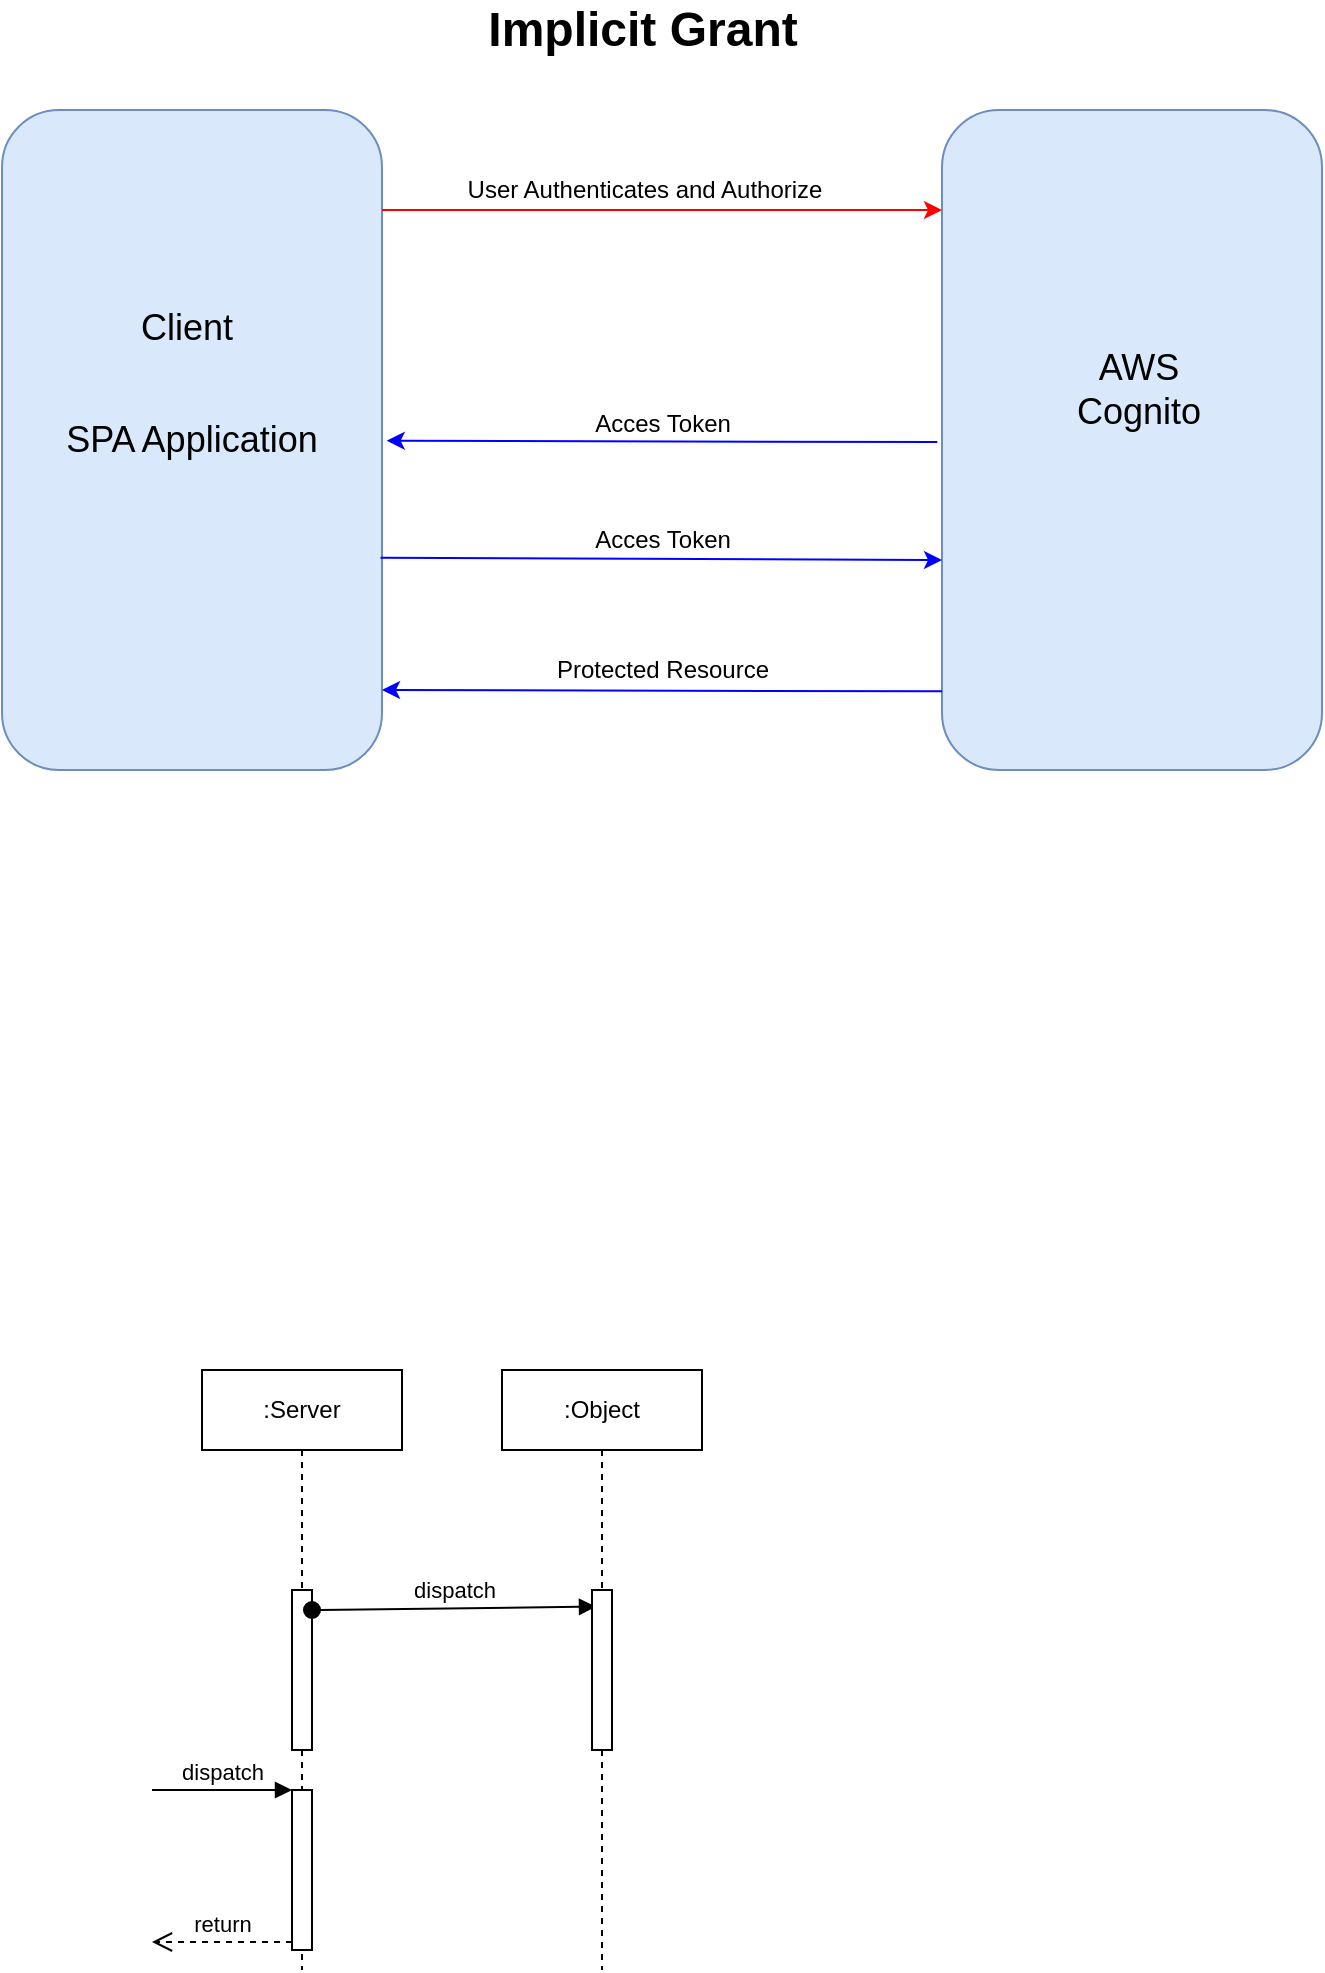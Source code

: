 <mxfile version="24.2.2" type="device" pages="8">
  <diagram id="WU4TLBCwN2MjciLSLVHm" name="Implicit Grant">
    <mxGraphModel dx="2074" dy="1140" grid="0" gridSize="10" guides="1" tooltips="1" connect="1" arrows="1" fold="1" page="1" pageScale="1" pageWidth="827" pageHeight="1169" math="0" shadow="0">
      <root>
        <mxCell id="0" />
        <mxCell id="1" parent="0" />
        <mxCell id="E_ul1PsjaQZuiFOFTuTr-2" value="&lt;font style=&quot;font-size: 18px&quot;&gt;SPA Application&lt;br&gt;&lt;/font&gt;" style="rounded=1;whiteSpace=wrap;html=1;fillColor=#dae8fc;strokeColor=#6c8ebf;" parent="1" vertex="1">
          <mxGeometry x="40" y="150" width="190" height="330" as="geometry" />
        </mxCell>
        <mxCell id="E_ul1PsjaQZuiFOFTuTr-17" value="" style="rounded=1;whiteSpace=wrap;html=1;fillColor=#dae8fc;strokeColor=#6c8ebf;" parent="1" vertex="1">
          <mxGeometry x="510" y="150" width="190" height="330" as="geometry" />
        </mxCell>
        <mxCell id="E_ul1PsjaQZuiFOFTuTr-18" value="" style="endArrow=classic;html=1;strokeColor=#FF0000;" parent="1" edge="1">
          <mxGeometry width="50" height="50" relative="1" as="geometry">
            <mxPoint x="230" y="200" as="sourcePoint" />
            <mxPoint x="510" y="200" as="targetPoint" />
          </mxGeometry>
        </mxCell>
        <mxCell id="E_ul1PsjaQZuiFOFTuTr-19" value="" style="endArrow=classic;html=1;strokeColor=#0000FF;entryX=1.014;entryY=0.389;entryDx=0;entryDy=0;entryPerimeter=0;exitX=-0.011;exitY=0.391;exitDx=0;exitDy=0;exitPerimeter=0;" parent="1" edge="1">
          <mxGeometry width="50" height="50" relative="1" as="geometry">
            <mxPoint x="507.62" y="316.03" as="sourcePoint" />
            <mxPoint x="232.37" y="315.37" as="targetPoint" />
          </mxGeometry>
        </mxCell>
        <mxCell id="E_ul1PsjaQZuiFOFTuTr-20" value="" style="endArrow=classic;html=1;strokeColor=#0000FF;exitX=0.996;exitY=0.633;exitDx=0;exitDy=0;exitPerimeter=0;" parent="1" edge="1">
          <mxGeometry width="50" height="50" relative="1" as="geometry">
            <mxPoint x="229.24" y="373.89" as="sourcePoint" />
            <mxPoint x="510" y="375" as="targetPoint" />
          </mxGeometry>
        </mxCell>
        <mxCell id="E_ul1PsjaQZuiFOFTuTr-22" value="" style="endArrow=classic;html=1;strokeColor=#0000FF;exitX=-0.011;exitY=0.391;exitDx=0;exitDy=0;exitPerimeter=0;" parent="1" edge="1">
          <mxGeometry width="50" height="50" relative="1" as="geometry">
            <mxPoint x="510.0" y="440.66" as="sourcePoint" />
            <mxPoint x="230" y="440" as="targetPoint" />
          </mxGeometry>
        </mxCell>
        <mxCell id="E_ul1PsjaQZuiFOFTuTr-23" value="User Authenticates and Authorize" style="text;html=1;align=center;verticalAlign=middle;resizable=0;points=[];autosize=1;strokeColor=none;fillColor=none;" parent="1" vertex="1">
          <mxGeometry x="267" y="181" width="187" height="18" as="geometry" />
        </mxCell>
        <mxCell id="E_ul1PsjaQZuiFOFTuTr-24" value="Acces Token" style="text;html=1;align=center;verticalAlign=middle;resizable=0;points=[];autosize=1;strokeColor=none;fillColor=none;" parent="1" vertex="1">
          <mxGeometry x="330" y="297" width="80" height="20" as="geometry" />
        </mxCell>
        <mxCell id="E_ul1PsjaQZuiFOFTuTr-25" value="Acces Token" style="text;html=1;align=center;verticalAlign=middle;resizable=0;points=[];autosize=1;strokeColor=none;fillColor=none;" parent="1" vertex="1">
          <mxGeometry x="330" y="355" width="80" height="20" as="geometry" />
        </mxCell>
        <mxCell id="E_ul1PsjaQZuiFOFTuTr-26" value="Protected Resource" style="text;html=1;align=center;verticalAlign=middle;resizable=0;points=[];autosize=1;strokeColor=none;fillColor=none;" parent="1" vertex="1">
          <mxGeometry x="310" y="420" width="120" height="20" as="geometry" />
        </mxCell>
        <mxCell id="E_ul1PsjaQZuiFOFTuTr-27" value="&lt;font style=&quot;font-size: 24px&quot;&gt;&lt;b&gt;Implicit Grant&lt;/b&gt;&lt;/font&gt;" style="text;html=1;align=center;verticalAlign=middle;resizable=0;points=[];autosize=1;strokeColor=none;fillColor=none;" parent="1" vertex="1">
          <mxGeometry x="275" y="100" width="170" height="20" as="geometry" />
        </mxCell>
        <mxCell id="E_ul1PsjaQZuiFOFTuTr-28" value=":Server&lt;br&gt;" style="shape=umlLifeline;perimeter=lifelinePerimeter;whiteSpace=wrap;html=1;container=1;collapsible=0;recursiveResize=0;outlineConnect=0;" parent="1" vertex="1">
          <mxGeometry x="140" y="780" width="100" height="300" as="geometry" />
        </mxCell>
        <mxCell id="E_ul1PsjaQZuiFOFTuTr-29" value="" style="html=1;points=[];perimeter=orthogonalPerimeter;" parent="E_ul1PsjaQZuiFOFTuTr-28" vertex="1">
          <mxGeometry x="45" y="110" width="10" height="80" as="geometry" />
        </mxCell>
        <mxCell id="E_ul1PsjaQZuiFOFTuTr-30" value="" style="html=1;points=[];perimeter=orthogonalPerimeter;" parent="E_ul1PsjaQZuiFOFTuTr-28" vertex="1">
          <mxGeometry x="45" y="210" width="10" height="80" as="geometry" />
        </mxCell>
        <mxCell id="E_ul1PsjaQZuiFOFTuTr-31" value="dispatch" style="html=1;verticalAlign=bottom;endArrow=block;entryX=0;entryY=0;strokeColor=default;" parent="E_ul1PsjaQZuiFOFTuTr-28" target="E_ul1PsjaQZuiFOFTuTr-30" edge="1">
          <mxGeometry relative="1" as="geometry">
            <mxPoint x="-25" y="210" as="sourcePoint" />
          </mxGeometry>
        </mxCell>
        <mxCell id="E_ul1PsjaQZuiFOFTuTr-32" value="return" style="html=1;verticalAlign=bottom;endArrow=open;dashed=1;endSize=8;exitX=0;exitY=0.95;strokeColor=default;" parent="E_ul1PsjaQZuiFOFTuTr-28" source="E_ul1PsjaQZuiFOFTuTr-30" edge="1">
          <mxGeometry relative="1" as="geometry">
            <mxPoint x="-25" y="286" as="targetPoint" />
          </mxGeometry>
        </mxCell>
        <mxCell id="E_ul1PsjaQZuiFOFTuTr-33" value="dispatch" style="html=1;verticalAlign=bottom;startArrow=oval;startFill=1;endArrow=block;startSize=8;strokeColor=default;entryX=0.2;entryY=0.104;entryDx=0;entryDy=0;entryPerimeter=0;" parent="E_ul1PsjaQZuiFOFTuTr-28" target="E_ul1PsjaQZuiFOFTuTr-35" edge="1">
          <mxGeometry width="60" relative="1" as="geometry">
            <mxPoint x="55" y="120" as="sourcePoint" />
            <mxPoint x="115" y="120" as="targetPoint" />
          </mxGeometry>
        </mxCell>
        <mxCell id="E_ul1PsjaQZuiFOFTuTr-34" value=":Object" style="shape=umlLifeline;perimeter=lifelinePerimeter;whiteSpace=wrap;html=1;container=1;collapsible=0;recursiveResize=0;outlineConnect=0;" parent="1" vertex="1">
          <mxGeometry x="290" y="780" width="100" height="300" as="geometry" />
        </mxCell>
        <mxCell id="E_ul1PsjaQZuiFOFTuTr-35" value="" style="html=1;points=[];perimeter=orthogonalPerimeter;" parent="E_ul1PsjaQZuiFOFTuTr-34" vertex="1">
          <mxGeometry x="45" y="110" width="10" height="80" as="geometry" />
        </mxCell>
        <mxCell id="2dSnChdag089g51c2Z33-2" value="&lt;br style=&quot;font-size: 18px&quot;&gt;&lt;span style=&quot;font-size: 18px&quot;&gt;AWS&lt;/span&gt;&lt;br style=&quot;font-size: 18px&quot;&gt;&lt;span style=&quot;font-size: 18px&quot;&gt;Cognito&lt;/span&gt;" style="text;html=1;align=center;verticalAlign=middle;resizable=0;points=[];autosize=1;strokeColor=none;fillColor=none;" parent="1" vertex="1">
          <mxGeometry x="572" y="258" width="72" height="50" as="geometry" />
        </mxCell>
        <mxCell id="NfvZvnEZ1sGbmFYEAAwb-1" value="&lt;font style=&quot;font-size: 18px&quot;&gt;Client&lt;/font&gt;" style="text;html=1;align=center;verticalAlign=middle;resizable=0;points=[];autosize=1;strokeColor=none;fillColor=none;" parent="1" vertex="1">
          <mxGeometry x="104" y="249" width="56" height="20" as="geometry" />
        </mxCell>
      </root>
    </mxGraphModel>
  </diagram>
  <diagram id="grzEVSpgDbRfuqq6brSb" name="Client Credentials Grant">
    <mxGraphModel dx="2062" dy="1161" grid="0" gridSize="10" guides="1" tooltips="1" connect="1" arrows="1" fold="1" page="1" pageScale="1" pageWidth="827" pageHeight="1169" math="0" shadow="0">
      <root>
        <mxCell id="WONbDFSyHZjejAyLg7Vt-0" />
        <mxCell id="WONbDFSyHZjejAyLg7Vt-1" parent="WONbDFSyHZjejAyLg7Vt-0" />
        <mxCell id="6TvnOlB_3IsIbzpWUDTl-0" value="&lt;font style=&quot;font-size: 18px&quot;&gt;CLI/API&lt;br&gt;&lt;br&gt;&lt;/font&gt;" style="rounded=1;whiteSpace=wrap;html=1;fillColor=#dae8fc;strokeColor=#6c8ebf;" parent="WONbDFSyHZjejAyLg7Vt-1" vertex="1">
          <mxGeometry x="40" y="150" width="190" height="330" as="geometry" />
        </mxCell>
        <mxCell id="6TvnOlB_3IsIbzpWUDTl-1" value="&lt;font style=&quot;font-size: 18px&quot;&gt;AWS&lt;br&gt;Cognito&lt;/font&gt;" style="rounded=1;whiteSpace=wrap;html=1;fillColor=#dae8fc;strokeColor=#6c8ebf;" parent="WONbDFSyHZjejAyLg7Vt-1" vertex="1">
          <mxGeometry x="510" y="150" width="190" height="330" as="geometry" />
        </mxCell>
        <mxCell id="6TvnOlB_3IsIbzpWUDTl-2" value="" style="endArrow=classic;html=1;strokeColor=#FF0000;" parent="WONbDFSyHZjejAyLg7Vt-1" edge="1">
          <mxGeometry width="50" height="50" relative="1" as="geometry">
            <mxPoint x="230" y="200" as="sourcePoint" />
            <mxPoint x="510" y="200" as="targetPoint" />
          </mxGeometry>
        </mxCell>
        <mxCell id="6TvnOlB_3IsIbzpWUDTl-3" value="" style="endArrow=classic;html=1;strokeColor=#FF0000;entryX=1.014;entryY=0.389;entryDx=0;entryDy=0;entryPerimeter=0;exitX=-0.011;exitY=0.391;exitDx=0;exitDy=0;exitPerimeter=0;" parent="WONbDFSyHZjejAyLg7Vt-1" source="6TvnOlB_3IsIbzpWUDTl-1" target="6TvnOlB_3IsIbzpWUDTl-0" edge="1">
          <mxGeometry width="50" height="50" relative="1" as="geometry">
            <mxPoint x="330" y="320" as="sourcePoint" />
            <mxPoint x="380" y="270" as="targetPoint" />
          </mxGeometry>
        </mxCell>
        <mxCell id="6TvnOlB_3IsIbzpWUDTl-4" value="" style="endArrow=classic;html=1;strokeColor=#0000FF;exitX=0.996;exitY=0.633;exitDx=0;exitDy=0;exitPerimeter=0;" parent="WONbDFSyHZjejAyLg7Vt-1" source="6TvnOlB_3IsIbzpWUDTl-0" edge="1">
          <mxGeometry width="50" height="50" relative="1" as="geometry">
            <mxPoint x="235" y="360" as="sourcePoint" />
            <mxPoint x="510" y="360" as="targetPoint" />
          </mxGeometry>
        </mxCell>
        <mxCell id="6TvnOlB_3IsIbzpWUDTl-5" value="" style="endArrow=classic;html=1;strokeColor=#0000FF;exitX=-0.011;exitY=0.391;exitDx=0;exitDy=0;exitPerimeter=0;" parent="WONbDFSyHZjejAyLg7Vt-1" edge="1">
          <mxGeometry width="50" height="50" relative="1" as="geometry">
            <mxPoint x="510" y="440.66" as="sourcePoint" />
            <mxPoint x="230" y="440" as="targetPoint" />
          </mxGeometry>
        </mxCell>
        <mxCell id="6TvnOlB_3IsIbzpWUDTl-6" value="AWS Client Credentials" style="text;html=1;align=center;verticalAlign=middle;resizable=0;points=[];autosize=1;strokeColor=none;fillColor=none;" parent="WONbDFSyHZjejAyLg7Vt-1" vertex="1">
          <mxGeometry x="290" y="180" width="140" height="20" as="geometry" />
        </mxCell>
        <mxCell id="6TvnOlB_3IsIbzpWUDTl-7" value="Acces Token" style="text;html=1;align=center;verticalAlign=middle;resizable=0;points=[];autosize=1;strokeColor=none;fillColor=none;" parent="WONbDFSyHZjejAyLg7Vt-1" vertex="1">
          <mxGeometry x="320" y="260" width="80" height="20" as="geometry" />
        </mxCell>
        <mxCell id="6TvnOlB_3IsIbzpWUDTl-8" value="Acces Token" style="text;html=1;align=center;verticalAlign=middle;resizable=0;points=[];autosize=1;strokeColor=none;fillColor=none;" parent="WONbDFSyHZjejAyLg7Vt-1" vertex="1">
          <mxGeometry x="330" y="340" width="80" height="20" as="geometry" />
        </mxCell>
        <mxCell id="6TvnOlB_3IsIbzpWUDTl-9" value="Protected Resource" style="text;html=1;align=center;verticalAlign=middle;resizable=0;points=[];autosize=1;strokeColor=none;fillColor=none;" parent="WONbDFSyHZjejAyLg7Vt-1" vertex="1">
          <mxGeometry x="310" y="420" width="120" height="20" as="geometry" />
        </mxCell>
        <mxCell id="6TvnOlB_3IsIbzpWUDTl-10" value="&lt;font style=&quot;font-size: 24px&quot;&gt;&lt;b&gt;Client Credentials Grant&lt;/b&gt;&lt;/font&gt;" style="text;html=1;align=center;verticalAlign=middle;resizable=0;points=[];autosize=1;strokeColor=none;fillColor=none;" parent="WONbDFSyHZjejAyLg7Vt-1" vertex="1">
          <mxGeometry x="220" y="100" width="290" height="20" as="geometry" />
        </mxCell>
        <mxCell id="1j7E34BFy6xpnISXkEu1-0" value="&lt;font style=&quot;font-size: 18px&quot;&gt;Client&lt;/font&gt;" style="text;html=1;align=center;verticalAlign=middle;resizable=0;points=[];autosize=1;strokeColor=none;fillColor=none;" parent="WONbDFSyHZjejAyLg7Vt-1" vertex="1">
          <mxGeometry x="104" y="221" width="56" height="20" as="geometry" />
        </mxCell>
      </root>
    </mxGraphModel>
  </diagram>
  <diagram id="7tGBaHXtMC3OZNAuRk7N" name="Authorization Code Grant">
    <mxGraphModel dx="2314" dy="1140" grid="0" gridSize="10" guides="1" tooltips="1" connect="1" arrows="1" fold="1" page="1" pageScale="1" pageWidth="827" pageHeight="1169" math="0" shadow="0">
      <root>
        <mxCell id="jfdKeatXV6GWEacuqLI3-0" />
        <mxCell id="jfdKeatXV6GWEacuqLI3-1" parent="jfdKeatXV6GWEacuqLI3-0" />
        <mxCell id="jfdKeatXV6GWEacuqLI3-2" value="&lt;font style=&quot;font-size: 18px&quot;&gt;Server App&lt;br&gt;&lt;/font&gt;" style="rounded=1;whiteSpace=wrap;html=1;fillColor=#dae8fc;strokeColor=#6c8ebf;" parent="jfdKeatXV6GWEacuqLI3-1" vertex="1">
          <mxGeometry x="40" y="150" width="190" height="450" as="geometry" />
        </mxCell>
        <mxCell id="jfdKeatXV6GWEacuqLI3-3" value="&lt;font style=&quot;font-size: 18px&quot;&gt;AWS&lt;br&gt;Cognito&lt;/font&gt;" style="rounded=1;whiteSpace=wrap;html=1;fillColor=#dae8fc;strokeColor=#6c8ebf;" parent="jfdKeatXV6GWEacuqLI3-1" vertex="1">
          <mxGeometry x="510" y="150" width="190" height="450" as="geometry" />
        </mxCell>
        <mxCell id="jfdKeatXV6GWEacuqLI3-4" value="" style="endArrow=classic;html=1;strokeColor=#FF0000;" parent="jfdKeatXV6GWEacuqLI3-1" edge="1">
          <mxGeometry width="50" height="50" relative="1" as="geometry">
            <mxPoint x="230" y="200" as="sourcePoint" />
            <mxPoint x="510" y="200" as="targetPoint" />
          </mxGeometry>
        </mxCell>
        <mxCell id="jfdKeatXV6GWEacuqLI3-5" value="" style="endArrow=classic;html=1;strokeColor=#FF0000;" parent="jfdKeatXV6GWEacuqLI3-1" edge="1">
          <mxGeometry width="50" height="50" relative="1" as="geometry">
            <mxPoint x="508" y="260" as="sourcePoint" />
            <mxPoint x="230" y="260" as="targetPoint" />
          </mxGeometry>
        </mxCell>
        <mxCell id="jfdKeatXV6GWEacuqLI3-6" value="" style="endArrow=classic;html=1;strokeColor=#0000FF;exitX=1.007;exitY=0.467;exitDx=0;exitDy=0;exitPerimeter=0;" parent="jfdKeatXV6GWEacuqLI3-1" source="jfdKeatXV6GWEacuqLI3-2" edge="1">
          <mxGeometry width="50" height="50" relative="1" as="geometry">
            <mxPoint x="235" y="360" as="sourcePoint" />
            <mxPoint x="510" y="360" as="targetPoint" />
          </mxGeometry>
        </mxCell>
        <mxCell id="jfdKeatXV6GWEacuqLI3-7" value="" style="endArrow=classic;html=1;strokeColor=#0000FF;exitX=-0.011;exitY=0.391;exitDx=0;exitDy=0;exitPerimeter=0;" parent="jfdKeatXV6GWEacuqLI3-1" edge="1">
          <mxGeometry width="50" height="50" relative="1" as="geometry">
            <mxPoint x="510" y="410.66" as="sourcePoint" />
            <mxPoint x="230" y="410" as="targetPoint" />
          </mxGeometry>
        </mxCell>
        <mxCell id="jfdKeatXV6GWEacuqLI3-8" value="User authenticates and authorize" style="text;html=1;align=center;verticalAlign=middle;resizable=0;points=[];autosize=1;strokeColor=none;fillColor=none;" parent="jfdKeatXV6GWEacuqLI3-1" vertex="1">
          <mxGeometry x="268" y="181" width="186" height="18" as="geometry" />
        </mxCell>
        <mxCell id="jfdKeatXV6GWEacuqLI3-9" value="Client Credentials +&lt;br&gt;Authorization Code" style="text;html=1;align=center;verticalAlign=middle;resizable=0;points=[];autosize=1;strokeColor=none;fillColor=none;" parent="jfdKeatXV6GWEacuqLI3-1" vertex="1">
          <mxGeometry x="300" y="330" width="120" height="30" as="geometry" />
        </mxCell>
        <mxCell id="jfdKeatXV6GWEacuqLI3-10" value="Acces Token" style="text;html=1;align=center;verticalAlign=middle;resizable=0;points=[];autosize=1;strokeColor=none;fillColor=none;" parent="jfdKeatXV6GWEacuqLI3-1" vertex="1">
          <mxGeometry x="320" y="390" width="80" height="20" as="geometry" />
        </mxCell>
        <mxCell id="jfdKeatXV6GWEacuqLI3-11" value="Protected Resource" style="text;html=1;align=center;verticalAlign=middle;resizable=0;points=[];autosize=1;strokeColor=none;fillColor=none;" parent="jfdKeatXV6GWEacuqLI3-1" vertex="1">
          <mxGeometry x="300" y="520" width="120" height="20" as="geometry" />
        </mxCell>
        <mxCell id="jfdKeatXV6GWEacuqLI3-12" value="&lt;font style=&quot;font-size: 24px&quot;&gt;&lt;b&gt;Authorization Code Grant&lt;/b&gt;&lt;/font&gt;" style="text;html=1;align=center;verticalAlign=middle;resizable=0;points=[];autosize=1;strokeColor=none;fillColor=none;" parent="jfdKeatXV6GWEacuqLI3-1" vertex="1">
          <mxGeometry x="205" y="100" width="310" height="20" as="geometry" />
        </mxCell>
        <mxCell id="5fZlUjq5L_SKrfz0E41F-1" value="Code" style="text;html=1;align=center;verticalAlign=middle;resizable=0;points=[];autosize=1;strokeColor=none;fillColor=none;" parent="jfdKeatXV6GWEacuqLI3-1" vertex="1">
          <mxGeometry x="340" y="240" width="40" height="20" as="geometry" />
        </mxCell>
        <mxCell id="AKrex48wg5Jr1Av0gX6V-0" value="" style="endArrow=classic;html=1;strokeColor=#006600;exitX=1.007;exitY=0.467;exitDx=0;exitDy=0;exitPerimeter=0;" parent="jfdKeatXV6GWEacuqLI3-1" edge="1">
          <mxGeometry width="50" height="50" relative="1" as="geometry">
            <mxPoint x="230.0" y="490.15" as="sourcePoint" />
            <mxPoint x="508.67" y="490" as="targetPoint" />
          </mxGeometry>
        </mxCell>
        <mxCell id="AKrex48wg5Jr1Av0gX6V-1" value="Acces Token" style="text;html=1;align=center;verticalAlign=middle;resizable=0;points=[];autosize=1;strokeColor=none;fillColor=none;" parent="jfdKeatXV6GWEacuqLI3-1" vertex="1">
          <mxGeometry x="320" y="470" width="80" height="20" as="geometry" />
        </mxCell>
        <mxCell id="AKrex48wg5Jr1Av0gX6V-2" value="" style="endArrow=classic;html=1;strokeColor=#006600;exitX=-0.011;exitY=0.391;exitDx=0;exitDy=0;exitPerimeter=0;" parent="jfdKeatXV6GWEacuqLI3-1" edge="1">
          <mxGeometry width="50" height="50" relative="1" as="geometry">
            <mxPoint x="510" y="540.66" as="sourcePoint" />
            <mxPoint x="230" y="540" as="targetPoint" />
          </mxGeometry>
        </mxCell>
        <mxCell id="Qg4W7Hjjr-MGt9oiY5fB-0" value="&lt;font style=&quot;font-size: 18px&quot;&gt;Client&lt;/font&gt;" style="text;html=1;align=center;verticalAlign=middle;resizable=0;points=[];autosize=1;strokeColor=none;fillColor=none;" parent="jfdKeatXV6GWEacuqLI3-1" vertex="1">
          <mxGeometry x="101" y="281" width="56" height="20" as="geometry" />
        </mxCell>
      </root>
    </mxGraphModel>
  </diagram>
  <diagram id="HDricgUZGTZe4mkTwo1Q" name="SRP">
    <mxGraphModel dx="2062" dy="1161" grid="0" gridSize="10" guides="1" tooltips="1" connect="1" arrows="1" fold="1" page="1" pageScale="1" pageWidth="827" pageHeight="1169" math="0" shadow="0">
      <root>
        <mxCell id="Ple8CoWQ17N0Hujbi1DR-0" />
        <mxCell id="Ple8CoWQ17N0Hujbi1DR-1" parent="Ple8CoWQ17N0Hujbi1DR-0" />
        <mxCell id="rMYgslC1pZNcyTpKd_zM-0" value="&lt;font style=&quot;font-size: 18px&quot;&gt;&lt;br&gt;&lt;/font&gt;" style="rounded=1;whiteSpace=wrap;html=1;fillColor=#dae8fc;strokeColor=#6c8ebf;" parent="Ple8CoWQ17N0Hujbi1DR-1" vertex="1">
          <mxGeometry x="40" y="150" width="190" height="340" as="geometry" />
        </mxCell>
        <mxCell id="rMYgslC1pZNcyTpKd_zM-1" value="" style="rounded=1;whiteSpace=wrap;html=1;fillColor=#dae8fc;strokeColor=#6c8ebf;" parent="Ple8CoWQ17N0Hujbi1DR-1" vertex="1">
          <mxGeometry x="510" y="150" width="190" height="340" as="geometry" />
        </mxCell>
        <mxCell id="rMYgslC1pZNcyTpKd_zM-4" value="&lt;font style=&quot;font-size: 18px&quot;&gt;Server (Cognito)&lt;/font&gt;" style="text;html=1;align=center;verticalAlign=middle;resizable=0;points=[];autosize=1;strokeColor=none;fillColor=none;" parent="Ple8CoWQ17N0Hujbi1DR-1" vertex="1">
          <mxGeometry x="530" y="120" width="150" height="20" as="geometry" />
        </mxCell>
        <mxCell id="rMYgslC1pZNcyTpKd_zM-5" value="&lt;span style=&quot;font-size: 18px&quot;&gt;Client&lt;/span&gt;" style="text;html=1;align=center;verticalAlign=middle;resizable=0;points=[];autosize=1;strokeColor=none;fillColor=none;" parent="Ple8CoWQ17N0Hujbi1DR-1" vertex="1">
          <mxGeometry x="105" y="120" width="60" height="20" as="geometry" />
        </mxCell>
        <mxCell id="rMYgslC1pZNcyTpKd_zM-6" value="" style="endArrow=classic;html=1;strokeColor=#0000FF;exitX=1.007;exitY=0.467;exitDx=0;exitDy=0;exitPerimeter=0;" parent="Ple8CoWQ17N0Hujbi1DR-1" edge="1">
          <mxGeometry width="50" height="50" relative="1" as="geometry">
            <mxPoint x="231.33" y="200.15" as="sourcePoint" />
            <mxPoint x="510" y="200" as="targetPoint" />
            <Array as="points">
              <mxPoint x="370" y="200" />
            </Array>
          </mxGeometry>
        </mxCell>
        <mxCell id="RZGxl1XjUYUmyUuKSE3p-0" value="" style="endArrow=classic;html=1;strokeColor=#0000FF;exitX=-0.011;exitY=0.391;exitDx=0;exitDy=0;exitPerimeter=0;" parent="Ple8CoWQ17N0Hujbi1DR-1" edge="1">
          <mxGeometry width="50" height="50" relative="1" as="geometry">
            <mxPoint x="510" y="320.16" as="sourcePoint" />
            <mxPoint x="230" y="319.5" as="targetPoint" />
          </mxGeometry>
        </mxCell>
        <mxCell id="RZGxl1XjUYUmyUuKSE3p-1" value="" style="endArrow=classic;html=1;strokeColor=#0000FF;exitX=1.007;exitY=0.467;exitDx=0;exitDy=0;exitPerimeter=0;" parent="Ple8CoWQ17N0Hujbi1DR-1" edge="1">
          <mxGeometry width="50" height="50" relative="1" as="geometry">
            <mxPoint x="230.0" y="440.15" as="sourcePoint" />
            <mxPoint x="508.67" y="440" as="targetPoint" />
            <Array as="points">
              <mxPoint x="368.67" y="440" />
            </Array>
          </mxGeometry>
        </mxCell>
        <mxCell id="RZGxl1XjUYUmyUuKSE3p-2" value="1. Calcula A&amp;nbsp;" style="text;html=1;align=center;verticalAlign=middle;resizable=0;points=[];autosize=1;strokeColor=none;fillColor=none;" parent="Ple8CoWQ17N0Hujbi1DR-1" vertex="1">
          <mxGeometry x="95" y="190" width="80" height="20" as="geometry" />
        </mxCell>
        <mxCell id="RZGxl1XjUYUmyUuKSE3p-3" value="2. john, A" style="text;html=1;align=center;verticalAlign=middle;resizable=0;points=[];autosize=1;strokeColor=none;fillColor=none;" parent="Ple8CoWQ17N0Hujbi1DR-1" vertex="1">
          <mxGeometry x="330" y="180" width="70" height="20" as="geometry" />
        </mxCell>
        <mxCell id="RZGxl1XjUYUmyUuKSE3p-4" value="3. Busca (john, s, v)" style="text;html=1;align=center;verticalAlign=middle;resizable=0;points=[];autosize=1;strokeColor=none;fillColor=none;" parent="Ple8CoWQ17N0Hujbi1DR-1" vertex="1">
          <mxGeometry x="530" y="180" width="120" height="20" as="geometry" />
        </mxCell>
        <mxCell id="RZGxl1XjUYUmyUuKSE3p-5" value="Calcula B = f(v)" style="text;html=1;align=center;verticalAlign=middle;resizable=0;points=[];autosize=1;strokeColor=none;fillColor=none;" parent="Ple8CoWQ17N0Hujbi1DR-1" vertex="1">
          <mxGeometry x="541" y="200" width="100" height="20" as="geometry" />
        </mxCell>
        <mxCell id="RZGxl1XjUYUmyUuKSE3p-6" value="Calcula S = f(A,v)" style="text;html=1;align=center;verticalAlign=middle;resizable=0;points=[];autosize=1;strokeColor=none;fillColor=none;" parent="Ple8CoWQ17N0Hujbi1DR-1" vertex="1">
          <mxGeometry x="542" y="220" width="110" height="20" as="geometry" />
        </mxCell>
        <mxCell id="RZGxl1XjUYUmyUuKSE3p-7" value="Calcula K = hash(S)" style="text;html=1;align=center;verticalAlign=middle;resizable=0;points=[];autosize=1;strokeColor=none;fillColor=none;" parent="Ple8CoWQ17N0Hujbi1DR-1" vertex="1">
          <mxGeometry x="544" y="240" width="120" height="20" as="geometry" />
        </mxCell>
        <mxCell id="RZGxl1XjUYUmyUuKSE3p-8" value="4. s, u, B" style="text;html=1;align=center;verticalAlign=middle;resizable=0;points=[];autosize=1;strokeColor=none;fillColor=none;" parent="Ple8CoWQ17N0Hujbi1DR-1" vertex="1">
          <mxGeometry x="330" y="300" width="60" height="20" as="geometry" />
        </mxCell>
        <mxCell id="RZGxl1XjUYUmyUuKSE3p-9" value="5. Calcula S = f(B,x,u)" style="text;html=1;align=center;verticalAlign=middle;resizable=0;points=[];autosize=1;strokeColor=none;fillColor=none;" parent="Ple8CoWQ17N0Hujbi1DR-1" vertex="1">
          <mxGeometry x="60" y="304" width="130" height="20" as="geometry" />
        </mxCell>
        <mxCell id="RZGxl1XjUYUmyUuKSE3p-10" value="Calcula K = hash(S)" style="text;html=1;align=center;verticalAlign=middle;resizable=0;points=[];autosize=1;strokeColor=none;fillColor=none;" parent="Ple8CoWQ17N0Hujbi1DR-1" vertex="1">
          <mxGeometry x="72" y="325" width="120" height="20" as="geometry" />
        </mxCell>
        <mxCell id="RZGxl1XjUYUmyUuKSE3p-11" value="Calcula M = hash(A,B,K)" style="text;html=1;align=center;verticalAlign=middle;resizable=0;points=[];autosize=1;strokeColor=none;fillColor=none;" parent="Ple8CoWQ17N0Hujbi1DR-1" vertex="1">
          <mxGeometry x="69" y="347" width="150" height="20" as="geometry" />
        </mxCell>
        <mxCell id="RZGxl1XjUYUmyUuKSE3p-12" value="6. M" style="text;html=1;align=center;verticalAlign=middle;resizable=0;points=[];autosize=1;strokeColor=none;fillColor=none;" parent="Ple8CoWQ17N0Hujbi1DR-1" vertex="1">
          <mxGeometry x="340" y="420" width="40" height="20" as="geometry" />
        </mxCell>
        <mxCell id="RZGxl1XjUYUmyUuKSE3p-13" value="7. Comprueba M = hash(A,B,K)" style="text;html=1;align=center;verticalAlign=middle;resizable=0;points=[];autosize=1;strokeColor=none;fillColor=none;" parent="Ple8CoWQ17N0Hujbi1DR-1" vertex="1">
          <mxGeometry x="514" y="420" width="180" height="20" as="geometry" />
        </mxCell>
        <mxCell id="RZGxl1XjUYUmyUuKSE3p-18" value="&lt;font style=&quot;font-size: 18px&quot;&gt;Register&lt;/font&gt;" style="text;html=1;align=center;verticalAlign=middle;resizable=0;points=[];autosize=1;strokeColor=none;fillColor=none;" parent="Ple8CoWQ17N0Hujbi1DR-1" vertex="1">
          <mxGeometry x="310" y="640" width="80" height="20" as="geometry" />
        </mxCell>
        <mxCell id="RZGxl1XjUYUmyUuKSE3p-19" value="1.&amp;nbsp; &amp;nbsp;Calcula&amp;nbsp; x = hash(s,password)" style="text;html=1;align=center;verticalAlign=middle;resizable=0;points=[];autosize=1;strokeColor=none;fillColor=none;" parent="Ple8CoWQ17N0Hujbi1DR-1" vertex="1">
          <mxGeometry x="240" y="700" width="200" height="20" as="geometry" />
        </mxCell>
        <mxCell id="RZGxl1XjUYUmyUuKSE3p-20" value="Calcula&amp;nbsp; v = f(x)" style="text;html=1;align=center;verticalAlign=middle;resizable=0;points=[];autosize=1;strokeColor=none;fillColor=none;" parent="Ple8CoWQ17N0Hujbi1DR-1" vertex="1">
          <mxGeometry x="262" y="720" width="100" height="20" as="geometry" />
        </mxCell>
        <mxCell id="RZGxl1XjUYUmyUuKSE3p-21" value="2.&amp;nbsp; &amp;nbsp;Usuario envia (s,v) al servidor" style="text;html=1;align=center;verticalAlign=middle;resizable=0;points=[];autosize=1;strokeColor=none;fillColor=none;" parent="Ple8CoWQ17N0Hujbi1DR-1" vertex="1">
          <mxGeometry x="245" y="750" width="190" height="20" as="geometry" />
        </mxCell>
        <mxCell id="RZGxl1XjUYUmyUuKSE3p-22" value="3.&amp;nbsp; &amp;nbsp;Servidor guarda (john, s, v)" style="text;html=1;align=center;verticalAlign=middle;resizable=0;points=[];autosize=1;strokeColor=none;fillColor=none;" parent="Ple8CoWQ17N0Hujbi1DR-1" vertex="1">
          <mxGeometry x="243" y="780" width="180" height="20" as="geometry" />
        </mxCell>
        <mxCell id="RZGxl1XjUYUmyUuKSE3p-23" value="&lt;font style=&quot;font-size: 18px&quot;&gt;Authentication&lt;/font&gt;" style="text;html=1;align=center;verticalAlign=middle;resizable=0;points=[];autosize=1;strokeColor=none;fillColor=none;" parent="Ple8CoWQ17N0Hujbi1DR-1" vertex="1">
          <mxGeometry x="300" y="40" width="130" height="20" as="geometry" />
        </mxCell>
      </root>
    </mxGraphModel>
  </diagram>
  <diagram id="KJDEcIGHtTL7YFNQQz6N" name="Criptografía asimétrica">
    <mxGraphModel dx="2062" dy="1161" grid="1" gridSize="10" guides="1" tooltips="1" connect="1" arrows="1" fold="1" page="1" pageScale="1" pageWidth="827" pageHeight="1169" math="0" shadow="0">
      <root>
        <mxCell id="Pb9fcJFbUBtgqi5JuQdi-0" />
        <mxCell id="Pb9fcJFbUBtgqi5JuQdi-1" parent="Pb9fcJFbUBtgqi5JuQdi-0" />
        <mxCell id="Pb9fcJFbUBtgqi5JuQdi-2" value="" style="sketch=0;pointerEvents=1;shadow=0;dashed=0;html=1;strokeColor=none;labelPosition=center;verticalLabelPosition=bottom;verticalAlign=top;outlineConnect=0;align=center;shape=mxgraph.office.security.key_permissions;fillColor=#00BEF2;" parent="Pb9fcJFbUBtgqi5JuQdi-1" vertex="1">
          <mxGeometry x="450" y="227" width="25" height="53" as="geometry" />
        </mxCell>
        <mxCell id="Pb9fcJFbUBtgqi5JuQdi-4" value="" style="shadow=0;dashed=0;html=1;strokeColor=none;fillColor=#00BEF2;labelPosition=center;verticalLabelPosition=bottom;verticalAlign=top;align=center;outlineConnect=0;shape=mxgraph.veeam.2d.private_key;" parent="Pb9fcJFbUBtgqi5JuQdi-1" vertex="1">
          <mxGeometry x="77.5" y="400" width="55.6" height="50.8" as="geometry" />
        </mxCell>
        <mxCell id="Pb9fcJFbUBtgqi5JuQdi-5" value="" style="verticalLabelPosition=bottom;html=1;verticalAlign=top;align=center;strokeColor=none;fillColor=#00BEF2;shape=mxgraph.azure.user;" parent="Pb9fcJFbUBtgqi5JuQdi-1" vertex="1">
          <mxGeometry x="70.0" y="310" width="47.5" height="50" as="geometry" />
        </mxCell>
        <mxCell id="Pb9fcJFbUBtgqi5JuQdi-6" value="" style="verticalLabelPosition=bottom;html=1;verticalAlign=top;align=center;strokeColor=none;fillColor=#009900;shape=mxgraph.azure.user;" parent="Pb9fcJFbUBtgqi5JuQdi-1" vertex="1">
          <mxGeometry x="520" y="310" width="47.5" height="50" as="geometry" />
        </mxCell>
        <mxCell id="Pb9fcJFbUBtgqi5JuQdi-7" value="" style="sketch=0;pointerEvents=1;shadow=0;dashed=0;html=1;strokeColor=none;labelPosition=center;verticalLabelPosition=bottom;verticalAlign=top;outlineConnect=0;align=center;shape=mxgraph.office.security.key_permissions;fillColor=#009900;" parent="Pb9fcJFbUBtgqi5JuQdi-1" vertex="1">
          <mxGeometry x="169.35" y="227" width="25" height="53" as="geometry" />
        </mxCell>
        <mxCell id="Pb9fcJFbUBtgqi5JuQdi-8" value="" style="shadow=0;dashed=0;html=1;strokeColor=none;fillColor=#009900;labelPosition=center;verticalLabelPosition=bottom;verticalAlign=top;align=center;outlineConnect=0;shape=mxgraph.veeam.2d.private_key;" parent="Pb9fcJFbUBtgqi5JuQdi-1" vertex="1">
          <mxGeometry x="520" y="400" width="55.6" height="50.8" as="geometry" />
        </mxCell>
        <mxCell id="3xsCrC-Z2GiL69pgFLMQ-0" value="John" style="text;html=1;align=center;verticalAlign=middle;resizable=0;points=[];autosize=1;strokeColor=none;fillColor=none;" parent="Pb9fcJFbUBtgqi5JuQdi-1" vertex="1">
          <mxGeometry x="77.5" y="280" width="40" height="20" as="geometry" />
        </mxCell>
        <mxCell id="3xsCrC-Z2GiL69pgFLMQ-1" value="Bob" style="text;html=1;align=center;verticalAlign=middle;resizable=0;points=[];autosize=1;strokeColor=none;fillColor=none;" parent="Pb9fcJFbUBtgqi5JuQdi-1" vertex="1">
          <mxGeometry x="523.75" y="280" width="40" height="20" as="geometry" />
        </mxCell>
        <mxCell id="3xsCrC-Z2GiL69pgFLMQ-2" value="Private Key&lt;br&gt;" style="text;html=1;align=center;verticalAlign=middle;resizable=0;points=[];autosize=1;strokeColor=none;fillColor=none;" parent="Pb9fcJFbUBtgqi5JuQdi-1" vertex="1">
          <mxGeometry x="57.5" y="460" width="80" height="20" as="geometry" />
        </mxCell>
        <mxCell id="3xsCrC-Z2GiL69pgFLMQ-3" value="Private Key&lt;br&gt;" style="text;html=1;align=center;verticalAlign=middle;resizable=0;points=[];autosize=1;strokeColor=none;fillColor=none;" parent="Pb9fcJFbUBtgqi5JuQdi-1" vertex="1">
          <mxGeometry x="507.8" y="460" width="80" height="20" as="geometry" />
        </mxCell>
        <mxCell id="3xsCrC-Z2GiL69pgFLMQ-4" value="Public Key John" style="text;html=1;align=center;verticalAlign=middle;resizable=0;points=[];autosize=1;strokeColor=none;fillColor=none;" parent="Pb9fcJFbUBtgqi5JuQdi-1" vertex="1">
          <mxGeometry x="407.8" y="200" width="100" height="20" as="geometry" />
        </mxCell>
        <mxCell id="3xsCrC-Z2GiL69pgFLMQ-5" value="Public Key Bob" style="text;html=1;align=center;verticalAlign=middle;resizable=0;points=[];autosize=1;strokeColor=none;fillColor=none;" parent="Pb9fcJFbUBtgqi5JuQdi-1" vertex="1">
          <mxGeometry x="131.85" y="200" width="100" height="20" as="geometry" />
        </mxCell>
        <mxCell id="3xsCrC-Z2GiL69pgFLMQ-7" value="" style="shape=flexArrow;endArrow=classic;startArrow=classic;html=1;rounded=0;" parent="Pb9fcJFbUBtgqi5JuQdi-1" edge="1">
          <mxGeometry width="100" height="100" relative="1" as="geometry">
            <mxPoint x="210" y="253" as="sourcePoint" />
            <mxPoint x="430" y="253" as="targetPoint" />
          </mxGeometry>
        </mxCell>
        <mxCell id="3xsCrC-Z2GiL69pgFLMQ-8" value="1" style="text;html=1;align=center;verticalAlign=middle;resizable=0;points=[];autosize=1;strokeColor=none;fillColor=none;" parent="Pb9fcJFbUBtgqi5JuQdi-1" vertex="1">
          <mxGeometry x="310" y="220" width="20" height="20" as="geometry" />
        </mxCell>
        <mxCell id="3xsCrC-Z2GiL69pgFLMQ-9" value="" style="endArrow=classic;startArrow=classic;html=1;rounded=0;" parent="Pb9fcJFbUBtgqi5JuQdi-1" edge="1">
          <mxGeometry width="50" height="50" relative="1" as="geometry">
            <mxPoint x="140" y="350" as="sourcePoint" />
            <mxPoint x="500" y="350" as="targetPoint" />
          </mxGeometry>
        </mxCell>
        <mxCell id="3xsCrC-Z2GiL69pgFLMQ-12" value="2" style="text;html=1;align=center;verticalAlign=middle;resizable=0;points=[];autosize=1;strokeColor=none;fillColor=none;" parent="Pb9fcJFbUBtgqi5JuQdi-1" vertex="1">
          <mxGeometry x="180" y="300" width="20" height="20" as="geometry" />
        </mxCell>
        <mxCell id="3xsCrC-Z2GiL69pgFLMQ-13" value="3" style="text;html=1;align=center;verticalAlign=middle;resizable=0;points=[];autosize=1;strokeColor=none;fillColor=none;" parent="Pb9fcJFbUBtgqi5JuQdi-1" vertex="1">
          <mxGeometry x="250" y="320" width="20" height="20" as="geometry" />
        </mxCell>
        <mxCell id="3xsCrC-Z2GiL69pgFLMQ-14" value="" style="endArrow=classic;html=1;rounded=0;" parent="Pb9fcJFbUBtgqi5JuQdi-1" edge="1">
          <mxGeometry width="50" height="50" relative="1" as="geometry">
            <mxPoint x="280" y="329.5" as="sourcePoint" />
            <mxPoint x="400" y="330" as="targetPoint" />
          </mxGeometry>
        </mxCell>
        <mxCell id="3xsCrC-Z2GiL69pgFLMQ-15" value="" style="endArrow=classic;html=1;rounded=0;" parent="Pb9fcJFbUBtgqi5JuQdi-1" edge="1">
          <mxGeometry width="50" height="50" relative="1" as="geometry">
            <mxPoint x="181.35" y="290" as="sourcePoint" />
            <mxPoint x="181.35" y="350" as="targetPoint" />
          </mxGeometry>
        </mxCell>
        <mxCell id="3xsCrC-Z2GiL69pgFLMQ-16" value="Mensaje cifrado" style="text;html=1;align=center;verticalAlign=middle;resizable=0;points=[];autosize=1;strokeColor=none;fillColor=none;" parent="Pb9fcJFbUBtgqi5JuQdi-1" vertex="1">
          <mxGeometry x="280" y="310" width="100" height="20" as="geometry" />
        </mxCell>
        <mxCell id="3xsCrC-Z2GiL69pgFLMQ-17" value="" style="endArrow=classic;html=1;rounded=0;" parent="Pb9fcJFbUBtgqi5JuQdi-1" edge="1">
          <mxGeometry width="50" height="50" relative="1" as="geometry">
            <mxPoint x="460" y="350" as="sourcePoint" />
            <mxPoint x="510" y="440" as="targetPoint" />
            <Array as="points">
              <mxPoint x="460" y="440" />
            </Array>
          </mxGeometry>
        </mxCell>
        <mxCell id="3xsCrC-Z2GiL69pgFLMQ-18" value="4" style="text;html=1;align=center;verticalAlign=middle;resizable=0;points=[];autosize=1;strokeColor=none;fillColor=none;" parent="Pb9fcJFbUBtgqi5JuQdi-1" vertex="1">
          <mxGeometry x="440" y="390" width="20" height="20" as="geometry" />
        </mxCell>
      </root>
    </mxGraphModel>
  </diagram>
  <diagram name="Criptografia simétrica" id="2ZwsGujZmvZ3WeDEHDmr">
    <mxGraphModel dx="2062" dy="1161" grid="1" gridSize="10" guides="1" tooltips="1" connect="1" arrows="1" fold="1" page="1" pageScale="1" pageWidth="827" pageHeight="1169" math="0" shadow="0">
      <root>
        <mxCell id="8_TD4dXQySzhltBM7wvY-0" />
        <mxCell id="8_TD4dXQySzhltBM7wvY-1" parent="8_TD4dXQySzhltBM7wvY-0" />
        <mxCell id="8_TD4dXQySzhltBM7wvY-4" value="" style="verticalLabelPosition=bottom;html=1;verticalAlign=top;align=center;strokeColor=none;fillColor=#00BEF2;shape=mxgraph.azure.user;" parent="8_TD4dXQySzhltBM7wvY-1" vertex="1">
          <mxGeometry x="70.0" y="310" width="47.5" height="50" as="geometry" />
        </mxCell>
        <mxCell id="8_TD4dXQySzhltBM7wvY-5" value="" style="verticalLabelPosition=bottom;html=1;verticalAlign=top;align=center;strokeColor=none;fillColor=#009900;shape=mxgraph.azure.user;" parent="8_TD4dXQySzhltBM7wvY-1" vertex="1">
          <mxGeometry x="520" y="310" width="47.5" height="50" as="geometry" />
        </mxCell>
        <mxCell id="8_TD4dXQySzhltBM7wvY-8" value="John" style="text;html=1;align=center;verticalAlign=middle;resizable=0;points=[];autosize=1;strokeColor=none;fillColor=none;" parent="8_TD4dXQySzhltBM7wvY-1" vertex="1">
          <mxGeometry x="77.5" y="280" width="40" height="20" as="geometry" />
        </mxCell>
        <mxCell id="8_TD4dXQySzhltBM7wvY-9" value="Bob" style="text;html=1;align=center;verticalAlign=middle;resizable=0;points=[];autosize=1;strokeColor=none;fillColor=none;" parent="8_TD4dXQySzhltBM7wvY-1" vertex="1">
          <mxGeometry x="523.75" y="280" width="40" height="20" as="geometry" />
        </mxCell>
        <mxCell id="8_TD4dXQySzhltBM7wvY-14" value="" style="shape=flexArrow;endArrow=classic;startArrow=classic;html=1;rounded=0;" parent="8_TD4dXQySzhltBM7wvY-1" edge="1">
          <mxGeometry width="100" height="100" relative="1" as="geometry">
            <mxPoint x="150" y="253" as="sourcePoint" />
            <mxPoint x="490" y="253" as="targetPoint" />
          </mxGeometry>
        </mxCell>
        <mxCell id="8_TD4dXQySzhltBM7wvY-15" value="1. Acuerdan Clave" style="text;html=1;align=center;verticalAlign=middle;resizable=0;points=[];autosize=1;strokeColor=none;fillColor=none;" parent="8_TD4dXQySzhltBM7wvY-1" vertex="1">
          <mxGeometry x="265" y="220" width="110" height="20" as="geometry" />
        </mxCell>
        <mxCell id="8_TD4dXQySzhltBM7wvY-16" value="" style="endArrow=classic;startArrow=classic;html=1;rounded=0;" parent="8_TD4dXQySzhltBM7wvY-1" edge="1">
          <mxGeometry width="50" height="50" relative="1" as="geometry">
            <mxPoint x="140" y="350" as="sourcePoint" />
            <mxPoint x="500" y="350" as="targetPoint" />
          </mxGeometry>
        </mxCell>
        <mxCell id="8_TD4dXQySzhltBM7wvY-19" value="" style="endArrow=classic;html=1;rounded=0;" parent="8_TD4dXQySzhltBM7wvY-1" edge="1">
          <mxGeometry width="50" height="50" relative="1" as="geometry">
            <mxPoint x="260" y="330" as="sourcePoint" />
            <mxPoint x="400" y="330" as="targetPoint" />
          </mxGeometry>
        </mxCell>
        <mxCell id="8_TD4dXQySzhltBM7wvY-21" value="3. Mensaje cifrado" style="text;html=1;align=center;verticalAlign=middle;resizable=0;points=[];autosize=1;strokeColor=none;fillColor=none;" parent="8_TD4dXQySzhltBM7wvY-1" vertex="1">
          <mxGeometry x="275" y="310" width="110" height="20" as="geometry" />
        </mxCell>
        <mxCell id="tJr3tUAXzVaxVf87W-db-0" value="" style="points=[[0,0.5,0],[0.24,0,0],[0.5,0.28,0],[0.995,0.475,0],[0.5,0.72,0],[0.24,1,0]];verticalLabelPosition=bottom;sketch=0;html=1;verticalAlign=top;aspect=fixed;align=center;pointerEvents=1;shape=mxgraph.cisco19.key;fillColor=#005073;strokeColor=none;" parent="8_TD4dXQySzhltBM7wvY-1" vertex="1">
          <mxGeometry x="295" y="170" width="50" height="22.5" as="geometry" />
        </mxCell>
        <mxCell id="tJr3tUAXzVaxVf87W-db-3" value="" style="points=[[0,0.5,0],[0.24,0,0],[0.5,0.28,0],[0.995,0.475,0],[0.5,0.72,0],[0.24,1,0]];verticalLabelPosition=bottom;sketch=0;html=1;verticalAlign=top;aspect=fixed;align=center;pointerEvents=1;shape=mxgraph.cisco19.key;fillColor=#005073;strokeColor=none;" parent="8_TD4dXQySzhltBM7wvY-1" vertex="1">
          <mxGeometry x="68.75" y="400" width="50" height="22.5" as="geometry" />
        </mxCell>
        <mxCell id="tJr3tUAXzVaxVf87W-db-4" value="" style="points=[[0,0.5,0],[0.24,0,0],[0.5,0.28,0],[0.995,0.475,0],[0.5,0.72,0],[0.24,1,0]];verticalLabelPosition=bottom;sketch=0;html=1;verticalAlign=top;aspect=fixed;align=center;pointerEvents=1;shape=mxgraph.cisco19.key;fillColor=#005073;strokeColor=none;" parent="8_TD4dXQySzhltBM7wvY-1" vertex="1">
          <mxGeometry x="520" y="400" width="50" height="22.5" as="geometry" />
        </mxCell>
        <mxCell id="tJr3tUAXzVaxVf87W-db-5" value="" style="endArrow=classic;html=1;rounded=0;" parent="8_TD4dXQySzhltBM7wvY-1" edge="1">
          <mxGeometry width="50" height="50" relative="1" as="geometry">
            <mxPoint x="140" y="410" as="sourcePoint" />
            <mxPoint x="190" y="352.5" as="targetPoint" />
            <Array as="points">
              <mxPoint x="190" y="410" />
            </Array>
          </mxGeometry>
        </mxCell>
        <mxCell id="tJr3tUAXzVaxVf87W-db-6" value="2. Cifra mensaje" style="text;html=1;align=center;verticalAlign=middle;resizable=0;points=[];autosize=1;strokeColor=none;fillColor=none;" parent="8_TD4dXQySzhltBM7wvY-1" vertex="1">
          <mxGeometry x="190" y="390" width="100" height="20" as="geometry" />
        </mxCell>
        <mxCell id="tJr3tUAXzVaxVf87W-db-7" value="" style="endArrow=classic;html=1;rounded=0;" parent="8_TD4dXQySzhltBM7wvY-1" edge="1">
          <mxGeometry width="50" height="50" relative="1" as="geometry">
            <mxPoint x="450" y="350" as="sourcePoint" />
            <mxPoint x="500" y="410" as="targetPoint" />
            <Array as="points">
              <mxPoint x="450" y="410" />
            </Array>
          </mxGeometry>
        </mxCell>
        <mxCell id="tJr3tUAXzVaxVf87W-db-8" value="4. Descifra mensaje" style="text;html=1;align=center;verticalAlign=middle;resizable=0;points=[];autosize=1;strokeColor=none;fillColor=none;" parent="8_TD4dXQySzhltBM7wvY-1" vertex="1">
          <mxGeometry x="400" y="420" width="120" height="20" as="geometry" />
        </mxCell>
      </root>
    </mxGraphModel>
  </diagram>
  <diagram id="GmSq9kCuJdeaC60Wun2v" name="PKCE">
    <mxGraphModel dx="2261" dy="1949" grid="0" gridSize="10" guides="1" tooltips="1" connect="1" arrows="1" fold="1" page="1" pageScale="1" pageWidth="827" pageHeight="1169" math="0" shadow="0">
      <root>
        <mxCell id="tZ9zSZvdbuLMkAJhc5tO-0" />
        <mxCell id="tZ9zSZvdbuLMkAJhc5tO-1" parent="tZ9zSZvdbuLMkAJhc5tO-0" />
        <mxCell id="tZ9zSZvdbuLMkAJhc5tO-16" value="" style="shape=umlLifeline;participant=umlActor;perimeter=lifelinePerimeter;whiteSpace=wrap;html=1;container=1;collapsible=0;recursiveResize=0;verticalAlign=top;spacingTop=36;outlineConnect=0;" parent="tZ9zSZvdbuLMkAJhc5tO-1" vertex="1">
          <mxGeometry x="-770" y="40" width="20" height="1010" as="geometry" />
        </mxCell>
        <mxCell id="tZ9zSZvdbuLMkAJhc5tO-19" value="Usuario" style="text;html=1;strokeColor=none;fillColor=none;align=center;verticalAlign=middle;whiteSpace=wrap;rounded=0;" parent="tZ9zSZvdbuLMkAJhc5tO-1" vertex="1">
          <mxGeometry x="-790" width="60" height="30" as="geometry" />
        </mxCell>
        <mxCell id="tZ9zSZvdbuLMkAJhc5tO-20" value="User wants to login" style="html=1;verticalAlign=bottom;endArrow=block;rounded=0;" parent="tZ9zSZvdbuLMkAJhc5tO-1" edge="1">
          <mxGeometry width="80" relative="1" as="geometry">
            <mxPoint x="-760" y="120" as="sourcePoint" />
            <mxPoint x="-450.5" y="120" as="targetPoint" />
          </mxGeometry>
        </mxCell>
        <mxCell id="tZ9zSZvdbuLMkAJhc5tO-24" value="Generate code_verifier and code_challenge = hash(code_verifier)" style="text;html=1;strokeColor=none;fillColor=none;align=center;verticalAlign=middle;whiteSpace=wrap;rounded=0;" parent="tZ9zSZvdbuLMkAJhc5tO-1" vertex="1">
          <mxGeometry x="-680" y="175" width="220" height="30" as="geometry" />
        </mxCell>
        <mxCell id="tZ9zSZvdbuLMkAJhc5tO-26" value="Application" style="shape=umlLifeline;perimeter=lifelinePerimeter;whiteSpace=wrap;html=1;container=1;collapsible=0;recursiveResize=0;outlineConnect=0;" parent="tZ9zSZvdbuLMkAJhc5tO-1" vertex="1">
          <mxGeometry x="-500" y="40" width="100" height="890" as="geometry" />
        </mxCell>
        <mxCell id="tZ9zSZvdbuLMkAJhc5tO-22" value="" style="edgeStyle=orthogonalEdgeStyle;html=1;align=left;spacingLeft=2;endArrow=block;rounded=0;entryX=1;entryY=0;" parent="tZ9zSZvdbuLMkAJhc5tO-26" edge="1">
          <mxGeometry relative="1" as="geometry">
            <mxPoint x="55" y="140" as="sourcePoint" />
            <Array as="points">
              <mxPoint x="85" y="140" />
            </Array>
            <mxPoint x="60" y="160" as="targetPoint" />
          </mxGeometry>
        </mxCell>
        <mxCell id="tZ9zSZvdbuLMkAJhc5tO-21" value="" style="html=1;points=[];perimeter=orthogonalPerimeter;" parent="tZ9zSZvdbuLMkAJhc5tO-26" vertex="1">
          <mxGeometry x="45" y="130" width="10" height="40" as="geometry" />
        </mxCell>
        <mxCell id="tZ9zSZvdbuLMkAJhc5tO-58" value="" style="html=1;points=[];perimeter=orthogonalPerimeter;fontSize=11;fontColor=#FF0000;strokeColor=#000000;strokeWidth=1;" parent="tZ9zSZvdbuLMkAJhc5tO-26" vertex="1">
          <mxGeometry x="45" y="760" width="10" height="40" as="geometry" />
        </mxCell>
        <mxCell id="tZ9zSZvdbuLMkAJhc5tO-59" value="" style="edgeStyle=orthogonalEdgeStyle;html=1;align=left;spacingLeft=2;endArrow=block;rounded=0;entryX=1;entryY=0;fontSize=11;fontColor=#FF0000;" parent="tZ9zSZvdbuLMkAJhc5tO-26" edge="1">
          <mxGeometry relative="1" as="geometry">
            <mxPoint x="55" y="769" as="sourcePoint" />
            <Array as="points">
              <mxPoint x="85" y="769" />
            </Array>
            <mxPoint x="60" y="789" as="targetPoint" />
          </mxGeometry>
        </mxCell>
        <mxCell id="tZ9zSZvdbuLMkAJhc5tO-28" value="Cognito" style="shape=umlLifeline;perimeter=lifelinePerimeter;whiteSpace=wrap;html=1;container=1;collapsible=0;recursiveResize=0;outlineConnect=0;" parent="tZ9zSZvdbuLMkAJhc5tO-1" vertex="1">
          <mxGeometry x="-220" y="40" width="140" height="1240" as="geometry" />
        </mxCell>
        <mxCell id="tZ9zSZvdbuLMkAJhc5tO-37" value="?code = xxx" style="html=1;verticalAlign=bottom;endArrow=open;dashed=1;endSize=8;rounded=0;" parent="tZ9zSZvdbuLMkAJhc5tO-28" source="tZ9zSZvdbuLMkAJhc5tO-28" edge="1">
          <mxGeometry relative="1" as="geometry">
            <mxPoint x="50" y="366" as="sourcePoint" />
            <mxPoint x="-230.5" y="366" as="targetPoint" />
          </mxGeometry>
        </mxCell>
        <mxCell id="tZ9zSZvdbuLMkAJhc5tO-38" value="Ask for user authentication" style="html=1;verticalAlign=bottom;endArrow=block;rounded=0;" parent="tZ9zSZvdbuLMkAJhc5tO-28" edge="1">
          <mxGeometry x="0.49" width="80" relative="1" as="geometry">
            <mxPoint x="69.5" y="260" as="sourcePoint" />
            <mxPoint x="-540.5" y="260" as="targetPoint" />
            <mxPoint as="offset" />
          </mxGeometry>
        </mxCell>
        <mxCell id="tZ9zSZvdbuLMkAJhc5tO-42" value="Validate code_challenge and code_verifier" style="edgeStyle=orthogonalEdgeStyle;html=1;align=left;spacingLeft=2;endArrow=block;rounded=0;entryX=1;entryY=0;" parent="tZ9zSZvdbuLMkAJhc5tO-28" edge="1">
          <mxGeometry relative="1" as="geometry">
            <mxPoint x="76" y="469" as="sourcePoint" />
            <Array as="points">
              <mxPoint x="106" y="469" />
            </Array>
            <mxPoint x="81" y="489" as="targetPoint" />
          </mxGeometry>
        </mxCell>
        <mxCell id="tZ9zSZvdbuLMkAJhc5tO-41" value="" style="html=1;points=[];perimeter=orthogonalPerimeter;" parent="tZ9zSZvdbuLMkAJhc5tO-28" vertex="1">
          <mxGeometry x="65" y="460" width="10" height="40" as="geometry" />
        </mxCell>
        <mxCell id="tZ9zSZvdbuLMkAJhc5tO-43" value="returns ID token, Access token and Refresh token" style="html=1;verticalAlign=bottom;endArrow=open;dashed=1;endSize=8;rounded=0;" parent="tZ9zSZvdbuLMkAJhc5tO-28" source="tZ9zSZvdbuLMkAJhc5tO-28" edge="1">
          <mxGeometry y="-11" relative="1" as="geometry">
            <mxPoint x="51" y="543" as="sourcePoint" />
            <mxPoint x="-229.5" y="543" as="targetPoint" />
            <mxPoint x="1" as="offset" />
          </mxGeometry>
        </mxCell>
        <mxCell id="tZ9zSZvdbuLMkAJhc5tO-71" value="&lt;font size=&quot;1&quot; color=&quot;#cc0066&quot;&gt;&lt;b style=&quot;font-size: 12px&quot;&gt;code_verifier is missing&lt;/b&gt;&lt;/font&gt;" style="rounded=0;whiteSpace=wrap;html=1;fontSize=13;fontColor=#FF0000;strokeColor=#000000;strokeWidth=1;" parent="tZ9zSZvdbuLMkAJhc5tO-28" vertex="1">
          <mxGeometry x="-20" y="1114" width="180" height="30" as="geometry" />
        </mxCell>
        <mxCell id="tZ9zSZvdbuLMkAJhc5tO-73" value="&lt;font color=&quot;#ff0000&quot;&gt;&lt;b&gt;Error = code_verifier is missing&lt;/b&gt;&lt;/font&gt;" style="html=1;verticalAlign=bottom;endArrow=block;rounded=0;fontSize=11;fontColor=#000000;" parent="tZ9zSZvdbuLMkAJhc5tO-28" edge="1">
          <mxGeometry x="-0.155" width="80" relative="1" as="geometry">
            <mxPoint x="73" y="1180" as="sourcePoint" />
            <mxPoint x="492" y="1180" as="targetPoint" />
            <mxPoint as="offset" />
          </mxGeometry>
        </mxCell>
        <mxCell id="tZ9zSZvdbuLMkAJhc5tO-30" value="domain/login?redirect_url=Application&amp;amp;...&lt;br&gt;code_challenge" style="html=1;verticalAlign=bottom;endArrow=block;rounded=0;" parent="tZ9zSZvdbuLMkAJhc5tO-1" target="tZ9zSZvdbuLMkAJhc5tO-28" edge="1">
          <mxGeometry width="80" relative="1" as="geometry">
            <mxPoint x="-450" y="240" as="sourcePoint" />
            <mxPoint x="-370" y="240" as="targetPoint" />
          </mxGeometry>
        </mxCell>
        <mxCell id="tZ9zSZvdbuLMkAJhc5tO-39" value="User is authenticated" style="html=1;verticalAlign=bottom;endArrow=block;rounded=0;" parent="tZ9zSZvdbuLMkAJhc5tO-1" target="tZ9zSZvdbuLMkAJhc5tO-28" edge="1">
          <mxGeometry x="-0.525" width="80" relative="1" as="geometry">
            <mxPoint x="-760" y="350" as="sourcePoint" />
            <mxPoint x="-680" y="350" as="targetPoint" />
            <mxPoint as="offset" />
          </mxGeometry>
        </mxCell>
        <mxCell id="tZ9zSZvdbuLMkAJhc5tO-40" value="domain/oauth2/token + &lt;br&gt;authorization code + code_verifier" style="html=1;verticalAlign=bottom;endArrow=block;rounded=0;" parent="tZ9zSZvdbuLMkAJhc5tO-1" target="tZ9zSZvdbuLMkAJhc5tO-28" edge="1">
          <mxGeometry x="0.002" width="80" relative="1" as="geometry">
            <mxPoint x="-450" y="460" as="sourcePoint" />
            <mxPoint x="-370" y="460" as="targetPoint" />
            <mxPoint as="offset" />
          </mxGeometry>
        </mxCell>
        <mxCell id="tZ9zSZvdbuLMkAJhc5tO-44" value="&lt;font size=&quot;1&quot; color=&quot;#cc0066&quot;&gt;&lt;b style=&quot;font-size: 15px&quot;&gt;Standard Authorization Code Grant Flow with PKCE&lt;/b&gt;&lt;/font&gt;" style="shape=partialRectangle;html=1;top=1;align=left;strokeWidth=2;" parent="tZ9zSZvdbuLMkAJhc5tO-1" vertex="1">
          <mxGeometry x="-478" width="380" height="30" as="geometry" />
        </mxCell>
        <mxCell id="tZ9zSZvdbuLMkAJhc5tO-47" value="&lt;font size=&quot;1&quot; color=&quot;#cc0066&quot;&gt;&lt;b style=&quot;font-size: 15px&quot;&gt;Redirect Attack to Authorization Code Grant Flow with PKCE&lt;/b&gt;&lt;/font&gt;" style="shape=partialRectangle;html=1;top=1;align=left;strokeWidth=2;" parent="tZ9zSZvdbuLMkAJhc5tO-1" vertex="1">
          <mxGeometry x="-501" y="731" width="441" height="29" as="geometry" />
        </mxCell>
        <mxCell id="tZ9zSZvdbuLMkAJhc5tO-48" style="edgeStyle=orthogonalEdgeStyle;rounded=0;orthogonalLoop=1;jettySize=auto;html=1;exitX=0.5;exitY=1;exitDx=0;exitDy=0;fontSize=15;fontColor=#FF0000;" parent="tZ9zSZvdbuLMkAJhc5tO-1" source="tZ9zSZvdbuLMkAJhc5tO-47" target="tZ9zSZvdbuLMkAJhc5tO-47" edge="1">
          <mxGeometry relative="1" as="geometry" />
        </mxCell>
        <mxCell id="tZ9zSZvdbuLMkAJhc5tO-49" value="&lt;font color=&quot;#000000&quot;&gt;Backend API&lt;/font&gt;" style="shape=umlLifeline;perimeter=lifelinePerimeter;whiteSpace=wrap;html=1;container=1;collapsible=0;recursiveResize=0;outlineConnect=0;fontSize=15;fontColor=#FF0000;" parent="tZ9zSZvdbuLMkAJhc5tO-1" vertex="1">
          <mxGeometry x="60" y="40" width="110" height="900" as="geometry" />
        </mxCell>
        <mxCell id="tZ9zSZvdbuLMkAJhc5tO-53" value="Resource" style="html=1;verticalAlign=bottom;endArrow=open;dashed=1;endSize=8;rounded=0;fontSize=11;fontColor=#000000;" parent="tZ9zSZvdbuLMkAJhc5tO-49" target="tZ9zSZvdbuLMkAJhc5tO-26" edge="1">
          <mxGeometry x="-0.465" relative="1" as="geometry">
            <mxPoint x="50" y="650" as="sourcePoint" />
            <mxPoint x="-30" y="650" as="targetPoint" />
            <mxPoint as="offset" />
          </mxGeometry>
        </mxCell>
        <mxCell id="tZ9zSZvdbuLMkAJhc5tO-76" value="?code = xxx" style="html=1;verticalAlign=bottom;endArrow=open;dashed=1;endSize=8;rounded=0;" parent="tZ9zSZvdbuLMkAJhc5tO-49" target="tZ9zSZvdbuLMkAJhc5tO-55" edge="1">
          <mxGeometry relative="1" as="geometry">
            <mxPoint x="-210" y="1020" as="sourcePoint" />
            <mxPoint x="130" y="1020" as="targetPoint" />
          </mxGeometry>
        </mxCell>
        <mxCell id="tZ9zSZvdbuLMkAJhc5tO-52" value="&lt;font style=&quot;font-size: 11px&quot;&gt;Access token + required resource&lt;/font&gt;" style="html=1;verticalAlign=bottom;endArrow=block;rounded=0;fontSize=15;fontColor=#000000;" parent="tZ9zSZvdbuLMkAJhc5tO-1" target="tZ9zSZvdbuLMkAJhc5tO-49" edge="1">
          <mxGeometry x="0.501" width="80" relative="1" as="geometry">
            <mxPoint x="-450" y="640" as="sourcePoint" />
            <mxPoint x="-370" y="640" as="targetPoint" />
            <mxPoint as="offset" />
          </mxGeometry>
        </mxCell>
        <mxCell id="tZ9zSZvdbuLMkAJhc5tO-55" value="" style="shape=umlLifeline;participant=umlActor;perimeter=lifelinePerimeter;whiteSpace=wrap;html=1;container=1;collapsible=0;recursiveResize=0;verticalAlign=top;spacingTop=36;outlineConnect=0;strokeColor=#FF0000;strokeWidth=2;" parent="tZ9zSZvdbuLMkAJhc5tO-1" vertex="1">
          <mxGeometry x="260" y="40" width="20" height="1240" as="geometry" />
        </mxCell>
        <mxCell id="tZ9zSZvdbuLMkAJhc5tO-56" value="&lt;font color=&quot;#ff0000&quot;&gt;&lt;b&gt;Attacking user&lt;/b&gt;&lt;/font&gt;" style="text;html=1;strokeColor=none;fillColor=none;align=center;verticalAlign=middle;whiteSpace=wrap;rounded=0;strokeWidth=1;" parent="tZ9zSZvdbuLMkAJhc5tO-1" vertex="1">
          <mxGeometry x="240" width="60" height="30" as="geometry" />
        </mxCell>
        <mxCell id="tZ9zSZvdbuLMkAJhc5tO-57" value="Generate code_verifier and code_challenge = hash(code_verifier)" style="text;html=1;strokeColor=none;fillColor=none;align=center;verticalAlign=middle;whiteSpace=wrap;rounded=0;" parent="tZ9zSZvdbuLMkAJhc5tO-1" vertex="1">
          <mxGeometry x="-700" y="800" width="220" height="30" as="geometry" />
        </mxCell>
        <mxCell id="tZ9zSZvdbuLMkAJhc5tO-60" value="domain/login?redirect_url=Application&amp;amp;...&lt;br&gt;code_challenge" style="html=1;verticalAlign=bottom;endArrow=block;rounded=0;" parent="tZ9zSZvdbuLMkAJhc5tO-1" target="tZ9zSZvdbuLMkAJhc5tO-28" edge="1">
          <mxGeometry x="0.113" width="80" relative="1" as="geometry">
            <mxPoint x="-450" y="890" as="sourcePoint" />
            <mxPoint x="-170" y="890" as="targetPoint" />
            <mxPoint as="offset" />
          </mxGeometry>
        </mxCell>
        <mxCell id="tZ9zSZvdbuLMkAJhc5tO-74" value="Ask for user authentication" style="html=1;verticalAlign=bottom;endArrow=block;rounded=0;fontSize=11;fontColor=#000000;" parent="tZ9zSZvdbuLMkAJhc5tO-1" edge="1">
          <mxGeometry x="0.507" width="80" relative="1" as="geometry">
            <mxPoint x="-152" y="960" as="sourcePoint" />
            <mxPoint x="-762.5" y="960" as="targetPoint" />
            <mxPoint as="offset" />
          </mxGeometry>
        </mxCell>
        <mxCell id="tZ9zSZvdbuLMkAJhc5tO-75" value="User is authenticated" style="html=1;verticalAlign=bottom;endArrow=block;rounded=0;" parent="tZ9zSZvdbuLMkAJhc5tO-1" edge="1">
          <mxGeometry x="-0.525" width="80" relative="1" as="geometry">
            <mxPoint x="-760" y="1020" as="sourcePoint" />
            <mxPoint x="-150.5" y="1020" as="targetPoint" />
            <mxPoint as="offset" />
          </mxGeometry>
        </mxCell>
        <mxCell id="tZ9zSZvdbuLMkAJhc5tO-62" value="&lt;font size=&quot;1&quot; color=&quot;#cc0066&quot;&gt;&lt;b style=&quot;font-size: 13px&quot;&gt;Redirection intercept&lt;/b&gt;&lt;/font&gt;" style="rounded=0;whiteSpace=wrap;html=1;fontSize=13;fontColor=#FF0000;strokeColor=#000000;strokeWidth=1;" parent="tZ9zSZvdbuLMkAJhc5tO-1" vertex="1">
          <mxGeometry x="-20" y="1000" width="150" height="30" as="geometry" />
        </mxCell>
        <mxCell id="tZ9zSZvdbuLMkAJhc5tO-77" value="domain/oauth2/token +&lt;br&gt;authorization code" style="html=1;verticalAlign=bottom;endArrow=block;rounded=0;fontSize=11;fontColor=#000000;" parent="tZ9zSZvdbuLMkAJhc5tO-1" edge="1">
          <mxGeometry x="0.001" width="80" relative="1" as="geometry">
            <mxPoint x="269" y="1121" as="sourcePoint" />
            <mxPoint x="-150.5" y="1121" as="targetPoint" />
            <Array as="points">
              <mxPoint x="59" y="1121" />
            </Array>
            <mxPoint as="offset" />
          </mxGeometry>
        </mxCell>
      </root>
    </mxGraphModel>
  </diagram>
  <diagram name="Code Grant sin PKCE" id="HhD1ILQnOk8_qf33368X">
    <mxGraphModel dx="2261" dy="1949" grid="0" gridSize="10" guides="1" tooltips="1" connect="1" arrows="1" fold="1" page="1" pageScale="1" pageWidth="827" pageHeight="1169" math="0" shadow="0">
      <root>
        <mxCell id="z7WFuNGyFl74B5fOumrL-0" />
        <mxCell id="z7WFuNGyFl74B5fOumrL-1" parent="z7WFuNGyFl74B5fOumrL-0" />
        <mxCell id="z7WFuNGyFl74B5fOumrL-2" value="" style="shape=umlLifeline;participant=umlActor;perimeter=lifelinePerimeter;whiteSpace=wrap;html=1;container=1;collapsible=0;recursiveResize=0;verticalAlign=top;spacingTop=36;outlineConnect=0;" parent="z7WFuNGyFl74B5fOumrL-1" vertex="1">
          <mxGeometry x="-770" y="40" width="20" height="693" as="geometry" />
        </mxCell>
        <mxCell id="z7WFuNGyFl74B5fOumrL-3" value="Usuario" style="text;html=1;strokeColor=none;fillColor=none;align=center;verticalAlign=middle;whiteSpace=wrap;rounded=0;" parent="z7WFuNGyFl74B5fOumrL-1" vertex="1">
          <mxGeometry x="-790" width="60" height="30" as="geometry" />
        </mxCell>
        <mxCell id="z7WFuNGyFl74B5fOumrL-4" value="User wants to login" style="html=1;verticalAlign=bottom;endArrow=block;rounded=0;" parent="z7WFuNGyFl74B5fOumrL-1" edge="1">
          <mxGeometry width="80" relative="1" as="geometry">
            <mxPoint x="-760" y="120" as="sourcePoint" />
            <mxPoint x="-450.5" y="120" as="targetPoint" />
          </mxGeometry>
        </mxCell>
        <mxCell id="z7WFuNGyFl74B5fOumrL-5" value="Generate state &amp;amp; nonce" style="text;html=1;strokeColor=none;fillColor=none;align=center;verticalAlign=middle;whiteSpace=wrap;rounded=0;" parent="z7WFuNGyFl74B5fOumrL-1" vertex="1">
          <mxGeometry x="-637" y="174" width="220" height="30" as="geometry" />
        </mxCell>
        <mxCell id="z7WFuNGyFl74B5fOumrL-6" value="Application" style="shape=umlLifeline;perimeter=lifelinePerimeter;whiteSpace=wrap;html=1;container=1;collapsible=0;recursiveResize=0;outlineConnect=0;" parent="z7WFuNGyFl74B5fOumrL-1" vertex="1">
          <mxGeometry x="-500" y="40" width="100" height="694" as="geometry" />
        </mxCell>
        <mxCell id="z7WFuNGyFl74B5fOumrL-7" value="" style="edgeStyle=orthogonalEdgeStyle;html=1;align=left;spacingLeft=2;endArrow=block;rounded=0;entryX=1;entryY=0;" parent="z7WFuNGyFl74B5fOumrL-6" edge="1">
          <mxGeometry relative="1" as="geometry">
            <mxPoint x="55" y="140" as="sourcePoint" />
            <Array as="points">
              <mxPoint x="85" y="140" />
            </Array>
            <mxPoint x="60" y="160" as="targetPoint" />
          </mxGeometry>
        </mxCell>
        <mxCell id="z7WFuNGyFl74B5fOumrL-8" value="" style="html=1;points=[];perimeter=orthogonalPerimeter;" parent="z7WFuNGyFl74B5fOumrL-6" vertex="1">
          <mxGeometry x="45" y="130" width="10" height="40" as="geometry" />
        </mxCell>
        <mxCell id="z7WFuNGyFl74B5fOumrL-11" value="Cognito" style="shape=umlLifeline;perimeter=lifelinePerimeter;whiteSpace=wrap;html=1;container=1;collapsible=0;recursiveResize=0;outlineConnect=0;" parent="z7WFuNGyFl74B5fOumrL-1" vertex="1">
          <mxGeometry x="-220" y="40" width="140" height="688" as="geometry" />
        </mxCell>
        <mxCell id="z7WFuNGyFl74B5fOumrL-12" value="?code = zzz &amp;amp; state = xx" style="html=1;verticalAlign=bottom;endArrow=open;dashed=1;endSize=8;rounded=0;" parent="z7WFuNGyFl74B5fOumrL-11" source="z7WFuNGyFl74B5fOumrL-11" edge="1">
          <mxGeometry relative="1" as="geometry">
            <mxPoint x="50" y="366" as="sourcePoint" />
            <mxPoint x="-230.5" y="366" as="targetPoint" />
            <mxPoint as="offset" />
          </mxGeometry>
        </mxCell>
        <mxCell id="z7WFuNGyFl74B5fOumrL-13" value="Ask for user authentication" style="html=1;verticalAlign=bottom;endArrow=block;rounded=0;" parent="z7WFuNGyFl74B5fOumrL-11" edge="1">
          <mxGeometry x="0.49" width="80" relative="1" as="geometry">
            <mxPoint x="69.5" y="260" as="sourcePoint" />
            <mxPoint x="-540.5" y="260" as="targetPoint" />
            <mxPoint as="offset" />
          </mxGeometry>
        </mxCell>
        <mxCell id="z7WFuNGyFl74B5fOumrL-14" value="Validate code" style="edgeStyle=orthogonalEdgeStyle;html=1;align=left;spacingLeft=2;endArrow=block;rounded=0;entryX=1;entryY=0;" parent="z7WFuNGyFl74B5fOumrL-11" edge="1">
          <mxGeometry relative="1" as="geometry">
            <mxPoint x="76" y="469" as="sourcePoint" />
            <Array as="points">
              <mxPoint x="106" y="469" />
            </Array>
            <mxPoint x="81" y="489" as="targetPoint" />
          </mxGeometry>
        </mxCell>
        <mxCell id="z7WFuNGyFl74B5fOumrL-15" value="" style="html=1;points=[];perimeter=orthogonalPerimeter;" parent="z7WFuNGyFl74B5fOumrL-11" vertex="1">
          <mxGeometry x="65" y="460" width="10" height="40" as="geometry" />
        </mxCell>
        <mxCell id="z7WFuNGyFl74B5fOumrL-16" value="returns ID token, Access token and Refresh Token" style="html=1;verticalAlign=bottom;endArrow=open;dashed=1;endSize=8;rounded=0;" parent="z7WFuNGyFl74B5fOumrL-11" source="z7WFuNGyFl74B5fOumrL-11" edge="1">
          <mxGeometry relative="1" as="geometry">
            <mxPoint x="51" y="543" as="sourcePoint" />
            <mxPoint x="-229.5" y="543" as="targetPoint" />
          </mxGeometry>
        </mxCell>
        <mxCell id="z7WFuNGyFl74B5fOumrL-19" value="domain/login?redirect_url=Application&amp;amp;...&lt;br&gt;state=xx &amp;amp; nonce=yy" style="html=1;verticalAlign=bottom;endArrow=block;rounded=0;" parent="z7WFuNGyFl74B5fOumrL-1" target="z7WFuNGyFl74B5fOumrL-11" edge="1">
          <mxGeometry width="80" relative="1" as="geometry">
            <mxPoint x="-450" y="240" as="sourcePoint" />
            <mxPoint x="-370" y="240" as="targetPoint" />
          </mxGeometry>
        </mxCell>
        <mxCell id="z7WFuNGyFl74B5fOumrL-20" value="User is authenticated" style="html=1;verticalAlign=bottom;endArrow=block;rounded=0;" parent="z7WFuNGyFl74B5fOumrL-1" target="z7WFuNGyFl74B5fOumrL-11" edge="1">
          <mxGeometry x="-0.525" width="80" relative="1" as="geometry">
            <mxPoint x="-760" y="350" as="sourcePoint" />
            <mxPoint x="-680" y="350" as="targetPoint" />
            <mxPoint as="offset" />
          </mxGeometry>
        </mxCell>
        <mxCell id="z7WFuNGyFl74B5fOumrL-21" value="domain/oauth2/token + &lt;br&gt;code = zzz &amp;amp; state = xx" style="html=1;verticalAlign=bottom;endArrow=block;rounded=0;" parent="z7WFuNGyFl74B5fOumrL-1" target="z7WFuNGyFl74B5fOumrL-11" edge="1">
          <mxGeometry width="80" relative="1" as="geometry">
            <mxPoint x="-450" y="460" as="sourcePoint" />
            <mxPoint x="-370" y="460" as="targetPoint" />
          </mxGeometry>
        </mxCell>
        <mxCell id="z7WFuNGyFl74B5fOumrL-22" value="&lt;font size=&quot;1&quot; color=&quot;#cc0066&quot;&gt;&lt;b style=&quot;font-size: 15px&quot;&gt;Standard Authorization Code Grant Flow without&amp;nbsp;PKCE&lt;/b&gt;&lt;/font&gt;" style="shape=partialRectangle;html=1;top=1;align=left;strokeWidth=2;" parent="z7WFuNGyFl74B5fOumrL-1" vertex="1">
          <mxGeometry x="-478" width="406" height="30" as="geometry" />
        </mxCell>
        <mxCell id="z7WFuNGyFl74B5fOumrL-24" style="edgeStyle=orthogonalEdgeStyle;rounded=0;orthogonalLoop=1;jettySize=auto;html=1;exitX=0.5;exitY=1;exitDx=0;exitDy=0;fontSize=15;fontColor=#FF0000;" parent="z7WFuNGyFl74B5fOumrL-1" edge="1">
          <mxGeometry relative="1" as="geometry">
            <mxPoint x="-280.5" y="760" as="sourcePoint" />
            <mxPoint x="-280.5" y="760" as="targetPoint" />
          </mxGeometry>
        </mxCell>
        <mxCell id="z7WFuNGyFl74B5fOumrL-25" value="&lt;font color=&quot;#000000&quot;&gt;Backend API&lt;/font&gt;" style="shape=umlLifeline;perimeter=lifelinePerimeter;whiteSpace=wrap;html=1;container=1;collapsible=0;recursiveResize=0;outlineConnect=0;fontSize=15;fontColor=#FF0000;" parent="z7WFuNGyFl74B5fOumrL-1" vertex="1">
          <mxGeometry x="60" y="40" width="110" height="683" as="geometry" />
        </mxCell>
        <mxCell id="z7WFuNGyFl74B5fOumrL-26" value="Resource" style="html=1;verticalAlign=bottom;endArrow=open;dashed=1;endSize=8;rounded=0;fontSize=11;fontColor=#000000;" parent="z7WFuNGyFl74B5fOumrL-25" target="z7WFuNGyFl74B5fOumrL-6" edge="1">
          <mxGeometry x="-0.465" relative="1" as="geometry">
            <mxPoint x="50" y="650" as="sourcePoint" />
            <mxPoint x="-30" y="650" as="targetPoint" />
            <mxPoint as="offset" />
          </mxGeometry>
        </mxCell>
        <mxCell id="z7WFuNGyFl74B5fOumrL-28" value="&lt;font style=&quot;font-size: 11px&quot;&gt;Access token + required resource&lt;/font&gt;" style="html=1;verticalAlign=bottom;endArrow=block;rounded=0;fontSize=15;fontColor=#000000;" parent="z7WFuNGyFl74B5fOumrL-1" target="z7WFuNGyFl74B5fOumrL-25" edge="1">
          <mxGeometry x="0.501" width="80" relative="1" as="geometry">
            <mxPoint x="-450" y="640" as="sourcePoint" />
            <mxPoint x="-370" y="640" as="targetPoint" />
            <mxPoint as="offset" />
          </mxGeometry>
        </mxCell>
      </root>
    </mxGraphModel>
  </diagram>
</mxfile>
